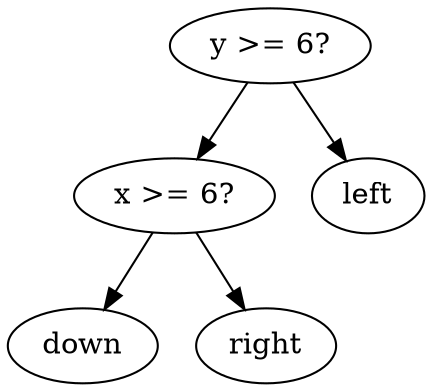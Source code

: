 digraph tree {
    "0x0" [label="y >= 6?"];
    "0x1" [label="x >= 6?"];
    "0x2" [label="down"];
    "0x3" [label="right"];
    "0x4" [label="left"];
    "0x0" -> "0x1";
    "0x0" -> "0x4";
    "0x1" -> "0x2";
    "0x1" -> "0x3";
}
